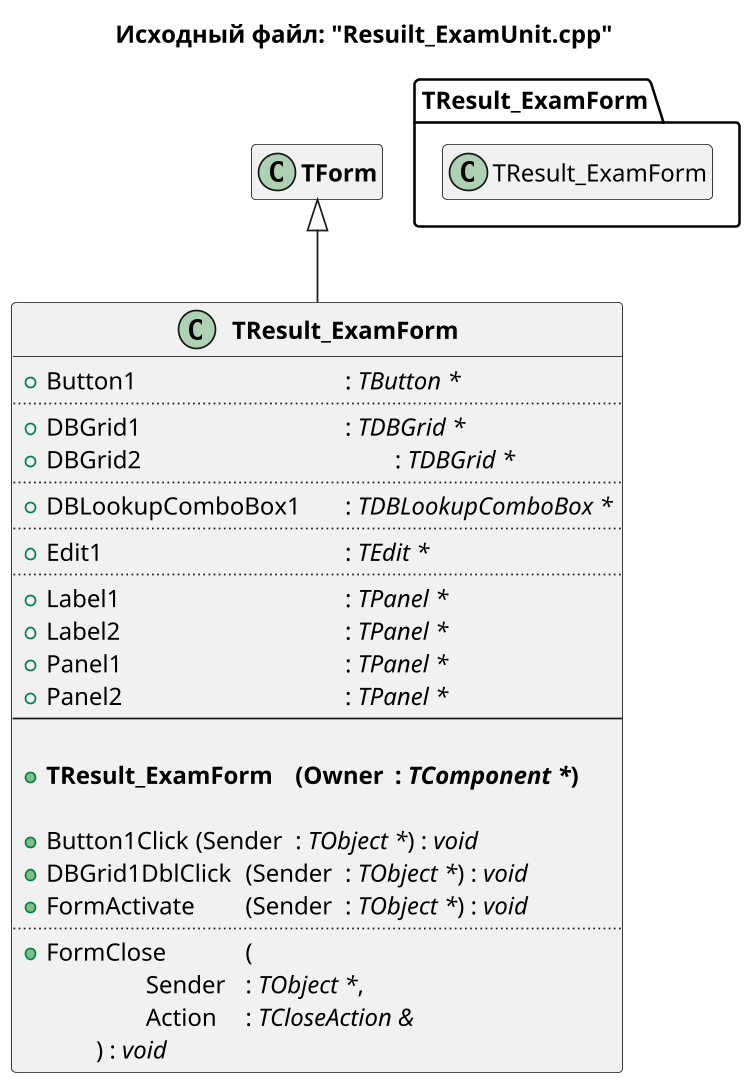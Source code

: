 @startuml Resuilt_ExamUnit.cpp

title Исходный файл: "Resuilt_ExamUnit.cpp"

scale 750 width

"<b>TResult_ExamForm</b>" -up-|> "<b>TForm</b>"

hide "<b>TForm</b>" members

class "<b>TResult_ExamForm</b>"
{
    + Button1 \t\t\t\t\t: <i>TButton *</i>
    ..
    + DBGrid1 \t\t\t\t: <i>TDBGrid *</i>
    + DBGrid2 \t\t\t\t\t: <i>TDBGrid *</i>
    ..
    + DBLookupComboBox1 \t: <i>TDBLookupComboBox *</i>
    ..
    + Edit1 \t\t\t\t\t: <i>TEdit *</i>
    ..
    + Label1 \t\t\t\t\t: <i>TPanel *</i>
    + Label2 \t\t\t\t\t: <i>TPanel *</i>
    + Panel1 \t\t\t\t\t: <i>TPanel *</i>
    + Panel2 \t\t\t\t\t: <i>TPanel *</i>
    --
    
    + <b>TResult_ExamForm \t(Owner \t: <i>TComponent *</i>)</b>

    + Button1Click \t(Sender \t: <i>TObject *</i>) : <i>void</i>
    + DBGrid1DblClick \t(Sender \t: <i>TObject *</i>) : <i>void</i>
    + FormActivate \t(Sender \t: <i>TObject *</i>) : <i>void</i>
    ..
    + FormClose \t\t(
            \t\tSender \t: <i>TObject *</i>,
            \t\tAction \t: <i>TCloseAction &</i>
        \t) : <i>void</i>
}


package TResult_ExamForm <<Folder>>
{
    class TResult_ExamForm
    hide  TResult_ExamForm members
}


' note right of "<b>TResult_ExamForm</b>"::Save_Priv
' сохранение привелегий (сирота, Чаэс, инвалид)
' end note

@enduml